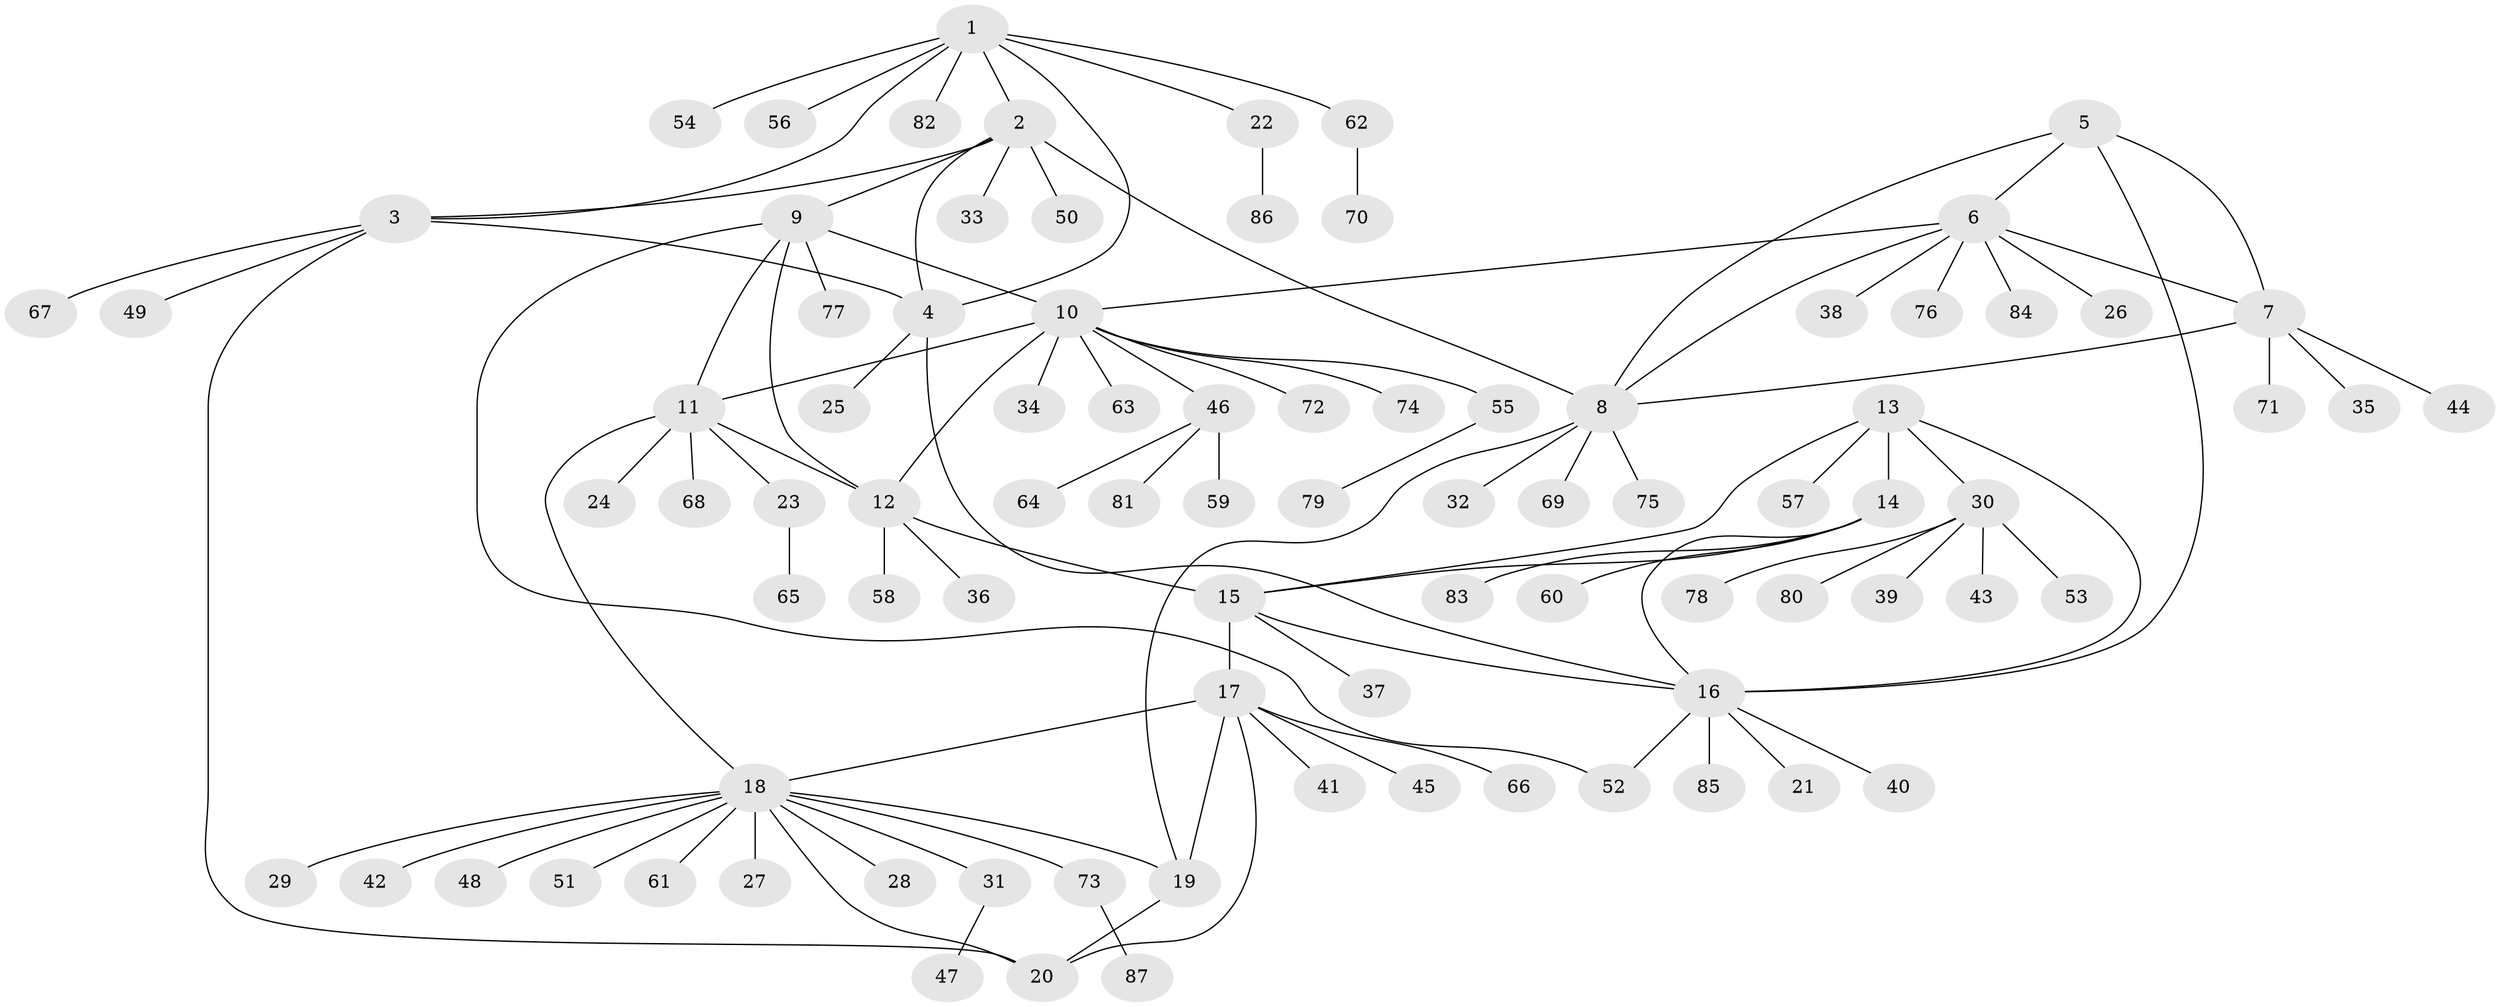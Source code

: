 // Generated by graph-tools (version 1.1) at 2025/37/03/09/25 02:37:18]
// undirected, 87 vertices, 108 edges
graph export_dot {
graph [start="1"]
  node [color=gray90,style=filled];
  1;
  2;
  3;
  4;
  5;
  6;
  7;
  8;
  9;
  10;
  11;
  12;
  13;
  14;
  15;
  16;
  17;
  18;
  19;
  20;
  21;
  22;
  23;
  24;
  25;
  26;
  27;
  28;
  29;
  30;
  31;
  32;
  33;
  34;
  35;
  36;
  37;
  38;
  39;
  40;
  41;
  42;
  43;
  44;
  45;
  46;
  47;
  48;
  49;
  50;
  51;
  52;
  53;
  54;
  55;
  56;
  57;
  58;
  59;
  60;
  61;
  62;
  63;
  64;
  65;
  66;
  67;
  68;
  69;
  70;
  71;
  72;
  73;
  74;
  75;
  76;
  77;
  78;
  79;
  80;
  81;
  82;
  83;
  84;
  85;
  86;
  87;
  1 -- 2;
  1 -- 3;
  1 -- 4;
  1 -- 22;
  1 -- 54;
  1 -- 56;
  1 -- 62;
  1 -- 82;
  2 -- 3;
  2 -- 4;
  2 -- 8;
  2 -- 9;
  2 -- 33;
  2 -- 50;
  3 -- 4;
  3 -- 20;
  3 -- 49;
  3 -- 67;
  4 -- 16;
  4 -- 25;
  5 -- 6;
  5 -- 7;
  5 -- 8;
  5 -- 16;
  6 -- 7;
  6 -- 8;
  6 -- 10;
  6 -- 26;
  6 -- 38;
  6 -- 76;
  6 -- 84;
  7 -- 8;
  7 -- 35;
  7 -- 44;
  7 -- 71;
  8 -- 19;
  8 -- 32;
  8 -- 69;
  8 -- 75;
  9 -- 10;
  9 -- 11;
  9 -- 12;
  9 -- 52;
  9 -- 77;
  10 -- 11;
  10 -- 12;
  10 -- 34;
  10 -- 46;
  10 -- 55;
  10 -- 63;
  10 -- 72;
  10 -- 74;
  11 -- 12;
  11 -- 18;
  11 -- 23;
  11 -- 24;
  11 -- 68;
  12 -- 15;
  12 -- 36;
  12 -- 58;
  13 -- 14;
  13 -- 15;
  13 -- 16;
  13 -- 30;
  13 -- 57;
  14 -- 15;
  14 -- 16;
  14 -- 60;
  14 -- 83;
  15 -- 16;
  15 -- 17;
  15 -- 37;
  16 -- 21;
  16 -- 40;
  16 -- 52;
  16 -- 85;
  17 -- 18;
  17 -- 19;
  17 -- 20;
  17 -- 41;
  17 -- 45;
  17 -- 66;
  18 -- 19;
  18 -- 20;
  18 -- 27;
  18 -- 28;
  18 -- 29;
  18 -- 31;
  18 -- 42;
  18 -- 48;
  18 -- 51;
  18 -- 61;
  18 -- 73;
  19 -- 20;
  22 -- 86;
  23 -- 65;
  30 -- 39;
  30 -- 43;
  30 -- 53;
  30 -- 78;
  30 -- 80;
  31 -- 47;
  46 -- 59;
  46 -- 64;
  46 -- 81;
  55 -- 79;
  62 -- 70;
  73 -- 87;
}

